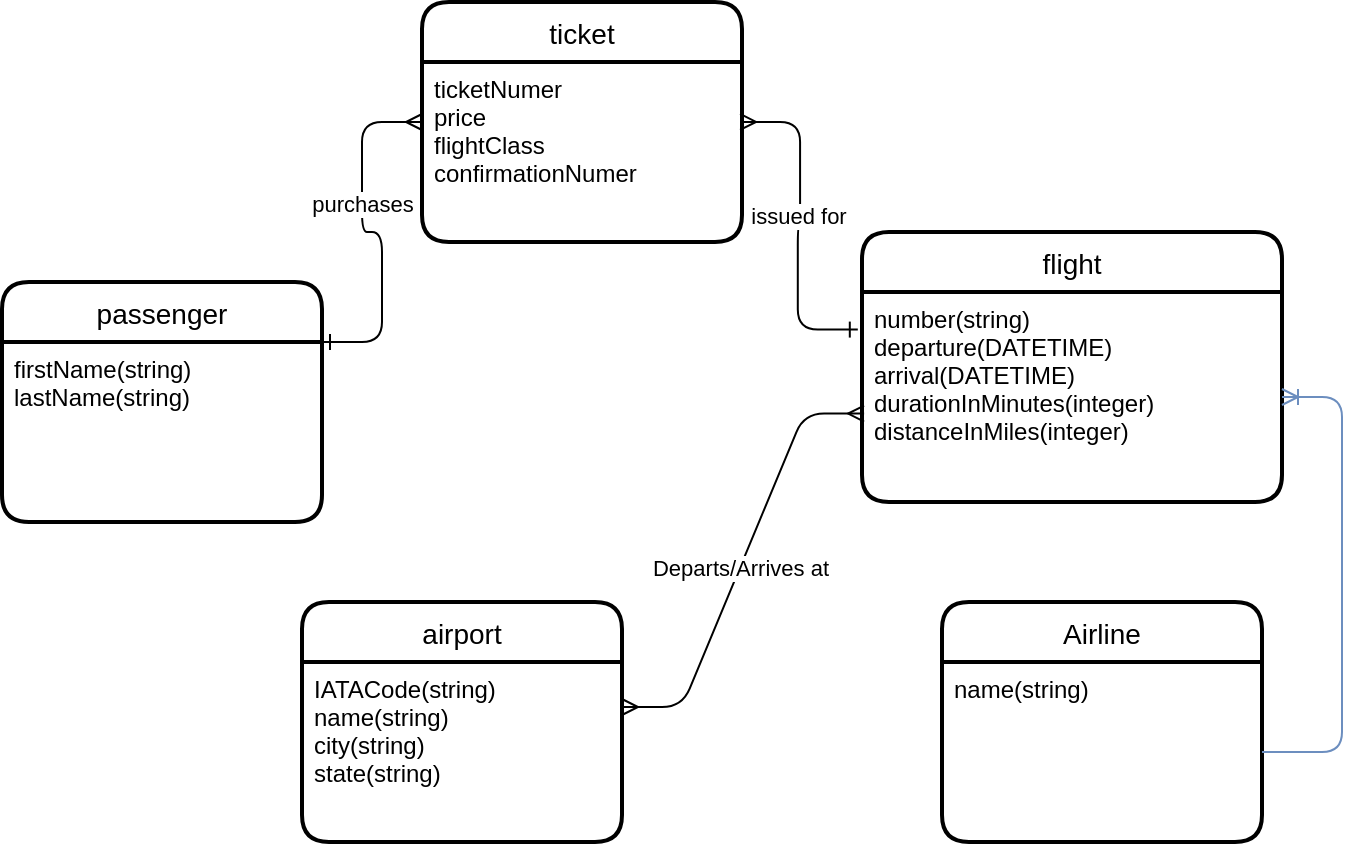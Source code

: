 <mxfile version="14.6.9" type="github">
  <diagram id="tR20AryKdcLz3GlmEhEK" name="Page-1">
    <mxGraphModel dx="975" dy="587" grid="1" gridSize="10" guides="1" tooltips="1" connect="1" arrows="1" fold="1" page="1" pageScale="1" pageWidth="850" pageHeight="1100" math="0" shadow="0">
      <root>
        <mxCell id="0" />
        <mxCell id="1" parent="0" />
        <mxCell id="bP90Zo4gkzNuYZzZ2SoU-1" value="passenger" style="swimlane;childLayout=stackLayout;horizontal=1;startSize=30;horizontalStack=0;rounded=1;fontSize=14;fontStyle=0;strokeWidth=2;resizeParent=0;resizeLast=1;shadow=0;dashed=0;align=center;" vertex="1" parent="1">
          <mxGeometry x="100" y="160" width="160" height="120" as="geometry" />
        </mxCell>
        <mxCell id="bP90Zo4gkzNuYZzZ2SoU-2" value="firstName(string)&#xa;lastName(string)&#xa;" style="align=left;strokeColor=none;fillColor=none;spacingLeft=4;fontSize=12;verticalAlign=top;resizable=0;rotatable=0;part=1;" vertex="1" parent="bP90Zo4gkzNuYZzZ2SoU-1">
          <mxGeometry y="30" width="160" height="90" as="geometry" />
        </mxCell>
        <mxCell id="bP90Zo4gkzNuYZzZ2SoU-3" value="flight" style="swimlane;childLayout=stackLayout;horizontal=1;startSize=30;horizontalStack=0;rounded=1;fontSize=14;fontStyle=0;strokeWidth=2;resizeParent=0;resizeLast=1;shadow=0;dashed=0;align=center;" vertex="1" parent="1">
          <mxGeometry x="530" y="135" width="210" height="135" as="geometry" />
        </mxCell>
        <mxCell id="bP90Zo4gkzNuYZzZ2SoU-4" value="number(string)&#xa;departure(DATETIME)&#xa;arrival(DATETIME)&#xa;durationInMinutes(integer)&#xa;distanceInMiles(integer)&#xa;" style="align=left;strokeColor=none;fillColor=none;spacingLeft=4;fontSize=12;verticalAlign=top;resizable=0;rotatable=0;part=1;" vertex="1" parent="bP90Zo4gkzNuYZzZ2SoU-3">
          <mxGeometry y="30" width="210" height="105" as="geometry" />
        </mxCell>
        <mxCell id="bP90Zo4gkzNuYZzZ2SoU-10" value="airport" style="swimlane;childLayout=stackLayout;horizontal=1;startSize=30;horizontalStack=0;rounded=1;fontSize=14;fontStyle=0;strokeWidth=2;resizeParent=0;resizeLast=1;shadow=0;dashed=0;align=center;" vertex="1" parent="1">
          <mxGeometry x="250" y="320" width="160" height="120" as="geometry" />
        </mxCell>
        <mxCell id="bP90Zo4gkzNuYZzZ2SoU-11" value="IATACode(string)&#xa;name(string)&#xa;city(string)&#xa;state(string)&#xa;" style="align=left;strokeColor=none;fillColor=none;spacingLeft=4;fontSize=12;verticalAlign=top;resizable=0;rotatable=0;part=1;" vertex="1" parent="bP90Zo4gkzNuYZzZ2SoU-10">
          <mxGeometry y="30" width="160" height="90" as="geometry" />
        </mxCell>
        <mxCell id="bP90Zo4gkzNuYZzZ2SoU-14" value="" style="edgeStyle=entityRelationEdgeStyle;fontSize=12;html=1;endArrow=ERmany;startArrow=ERmany;exitX=1;exitY=0.25;exitDx=0;exitDy=0;entryX=0.005;entryY=0.579;entryDx=0;entryDy=0;entryPerimeter=0;" edge="1" parent="1" source="bP90Zo4gkzNuYZzZ2SoU-11" target="bP90Zo4gkzNuYZzZ2SoU-4">
          <mxGeometry width="100" height="100" relative="1" as="geometry">
            <mxPoint x="340" y="280" as="sourcePoint" />
            <mxPoint x="440" y="180" as="targetPoint" />
          </mxGeometry>
        </mxCell>
        <mxCell id="bP90Zo4gkzNuYZzZ2SoU-15" value="Departs/Arrives at" style="edgeLabel;html=1;align=center;verticalAlign=middle;resizable=0;points=[];" vertex="1" connectable="0" parent="bP90Zo4gkzNuYZzZ2SoU-14">
          <mxGeometry x="-0.045" relative="1" as="geometry">
            <mxPoint y="-1" as="offset" />
          </mxGeometry>
        </mxCell>
        <mxCell id="bP90Zo4gkzNuYZzZ2SoU-16" value="ticket" style="swimlane;childLayout=stackLayout;horizontal=1;startSize=30;horizontalStack=0;rounded=1;fontSize=14;fontStyle=0;strokeWidth=2;resizeParent=0;resizeLast=1;shadow=0;dashed=0;align=center;" vertex="1" parent="1">
          <mxGeometry x="310" y="20" width="160" height="120" as="geometry" />
        </mxCell>
        <mxCell id="bP90Zo4gkzNuYZzZ2SoU-17" value="ticketNumer&#xa;price&#xa;flightClass&#xa;confirmationNumer&#xa;" style="align=left;strokeColor=none;fillColor=none;spacingLeft=4;fontSize=12;verticalAlign=top;resizable=0;rotatable=0;part=1;" vertex="1" parent="bP90Zo4gkzNuYZzZ2SoU-16">
          <mxGeometry y="30" width="160" height="90" as="geometry" />
        </mxCell>
        <mxCell id="bP90Zo4gkzNuYZzZ2SoU-18" value="" style="edgeStyle=entityRelationEdgeStyle;fontSize=12;html=1;endArrow=ERmany;startArrow=ERone;entryX=0;entryY=0.5;entryDx=0;entryDy=0;exitX=1;exitY=0;exitDx=0;exitDy=0;targetPerimeterSpacing=0;startFill=0;" edge="1" parent="1" source="bP90Zo4gkzNuYZzZ2SoU-2" target="bP90Zo4gkzNuYZzZ2SoU-16">
          <mxGeometry width="100" height="100" relative="1" as="geometry">
            <mxPoint x="160" y="140" as="sourcePoint" />
            <mxPoint x="260" y="40" as="targetPoint" />
          </mxGeometry>
        </mxCell>
        <mxCell id="bP90Zo4gkzNuYZzZ2SoU-20" value="purchases" style="edgeLabel;html=1;align=center;verticalAlign=middle;resizable=0;points=[];" vertex="1" connectable="0" parent="bP90Zo4gkzNuYZzZ2SoU-18">
          <mxGeometry x="0.211" relative="1" as="geometry">
            <mxPoint as="offset" />
          </mxGeometry>
        </mxCell>
        <mxCell id="bP90Zo4gkzNuYZzZ2SoU-19" value="" style="edgeStyle=entityRelationEdgeStyle;fontSize=12;html=1;endArrow=ERmany;startArrow=ERone;entryX=0.994;entryY=0.333;entryDx=0;entryDy=0;entryPerimeter=0;exitX=-0.01;exitY=0.179;exitDx=0;exitDy=0;exitPerimeter=0;endFill=0;startFill=0;" edge="1" parent="1" source="bP90Zo4gkzNuYZzZ2SoU-4" target="bP90Zo4gkzNuYZzZ2SoU-17">
          <mxGeometry width="100" height="100" relative="1" as="geometry">
            <mxPoint x="469" y="210" as="sourcePoint" />
            <mxPoint x="540" y="70" as="targetPoint" />
          </mxGeometry>
        </mxCell>
        <mxCell id="bP90Zo4gkzNuYZzZ2SoU-21" value="issued for" style="edgeLabel;html=1;align=center;verticalAlign=middle;resizable=0;points=[];" vertex="1" connectable="0" parent="bP90Zo4gkzNuYZzZ2SoU-19">
          <mxGeometry x="0.065" y="1" relative="1" as="geometry">
            <mxPoint as="offset" />
          </mxGeometry>
        </mxCell>
        <mxCell id="bP90Zo4gkzNuYZzZ2SoU-27" value="Airline" style="swimlane;childLayout=stackLayout;horizontal=1;startSize=30;horizontalStack=0;rounded=1;fontSize=14;fontStyle=0;strokeWidth=2;resizeParent=0;resizeLast=1;shadow=0;dashed=0;align=center;" vertex="1" parent="1">
          <mxGeometry x="570" y="320" width="160" height="120" as="geometry" />
        </mxCell>
        <mxCell id="bP90Zo4gkzNuYZzZ2SoU-28" value="name(string)" style="align=left;strokeColor=none;fillColor=none;spacingLeft=4;fontSize=12;verticalAlign=top;resizable=0;rotatable=0;part=1;" vertex="1" parent="bP90Zo4gkzNuYZzZ2SoU-27">
          <mxGeometry y="30" width="160" height="90" as="geometry" />
        </mxCell>
        <mxCell id="bP90Zo4gkzNuYZzZ2SoU-34" value="" style="edgeStyle=entityRelationEdgeStyle;fontSize=12;html=1;endArrow=ERoneToMany;targetPerimeterSpacing=0;exitX=1;exitY=0.5;exitDx=0;exitDy=0;fillColor=#dae8fc;strokeColor=#6c8ebf;" edge="1" parent="1" source="bP90Zo4gkzNuYZzZ2SoU-28" target="bP90Zo4gkzNuYZzZ2SoU-4">
          <mxGeometry width="100" height="100" relative="1" as="geometry">
            <mxPoint x="960" y="310" as="sourcePoint" />
            <mxPoint x="810" y="210" as="targetPoint" />
          </mxGeometry>
        </mxCell>
      </root>
    </mxGraphModel>
  </diagram>
</mxfile>

